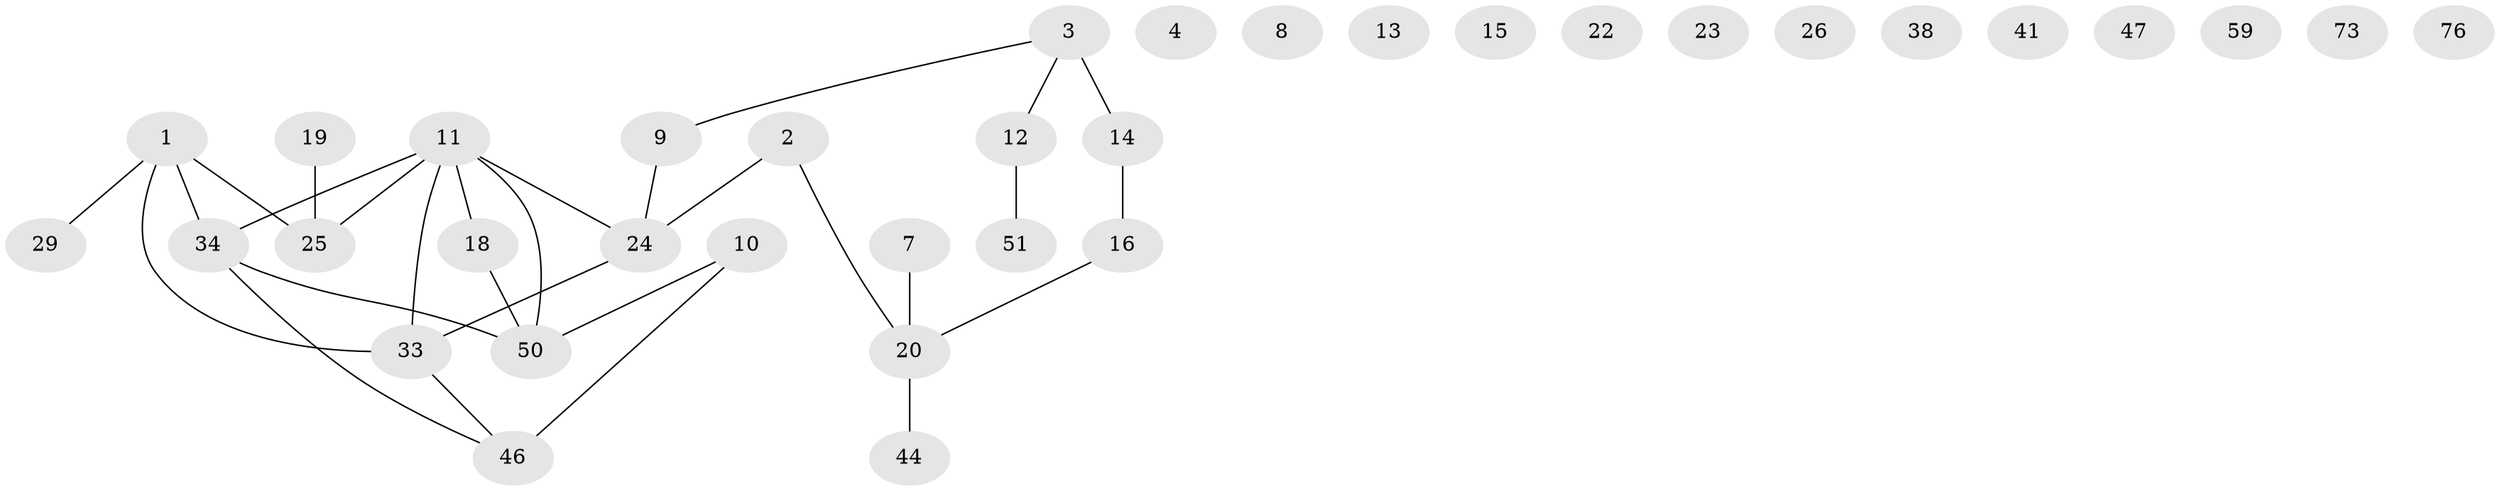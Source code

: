 // original degree distribution, {2: 0.2857142857142857, 1: 0.3116883116883117, 4: 0.07792207792207792, 3: 0.12987012987012986, 0: 0.12987012987012986, 6: 0.012987012987012988, 5: 0.05194805194805195}
// Generated by graph-tools (version 1.1) at 2025/16/03/04/25 18:16:39]
// undirected, 35 vertices, 29 edges
graph export_dot {
graph [start="1"]
  node [color=gray90,style=filled];
  1 [super="+28"];
  2;
  3 [super="+6"];
  4 [super="+62+5"];
  7 [super="+58"];
  8;
  9;
  10 [super="+30+17"];
  11 [super="+21"];
  12;
  13;
  14;
  15;
  16 [super="+75"];
  18 [super="+37"];
  19;
  20 [super="+71+53"];
  22;
  23;
  24 [super="+43"];
  25 [super="+45+27"];
  26 [super="+61+32"];
  29 [super="+31"];
  33 [super="+67"];
  34 [super="+42+35"];
  38;
  41 [super="+55"];
  44 [super="+64"];
  46 [super="+49+72"];
  47;
  50 [super="+63"];
  51 [super="+65"];
  59;
  73;
  76;
  1 -- 25;
  1 -- 34;
  1 -- 29;
  1 -- 33;
  2 -- 20;
  2 -- 24;
  3 -- 9;
  3 -- 12;
  3 -- 14 [weight=2];
  7 -- 20 [weight=2];
  9 -- 24;
  10 -- 46 [weight=2];
  10 -- 50;
  11 -- 18;
  11 -- 33;
  11 -- 24;
  11 -- 25;
  11 -- 50;
  11 -- 34;
  12 -- 51;
  14 -- 16;
  16 -- 20;
  18 -- 50;
  19 -- 25;
  20 -- 44;
  24 -- 33;
  33 -- 46;
  34 -- 46;
  34 -- 50;
}
